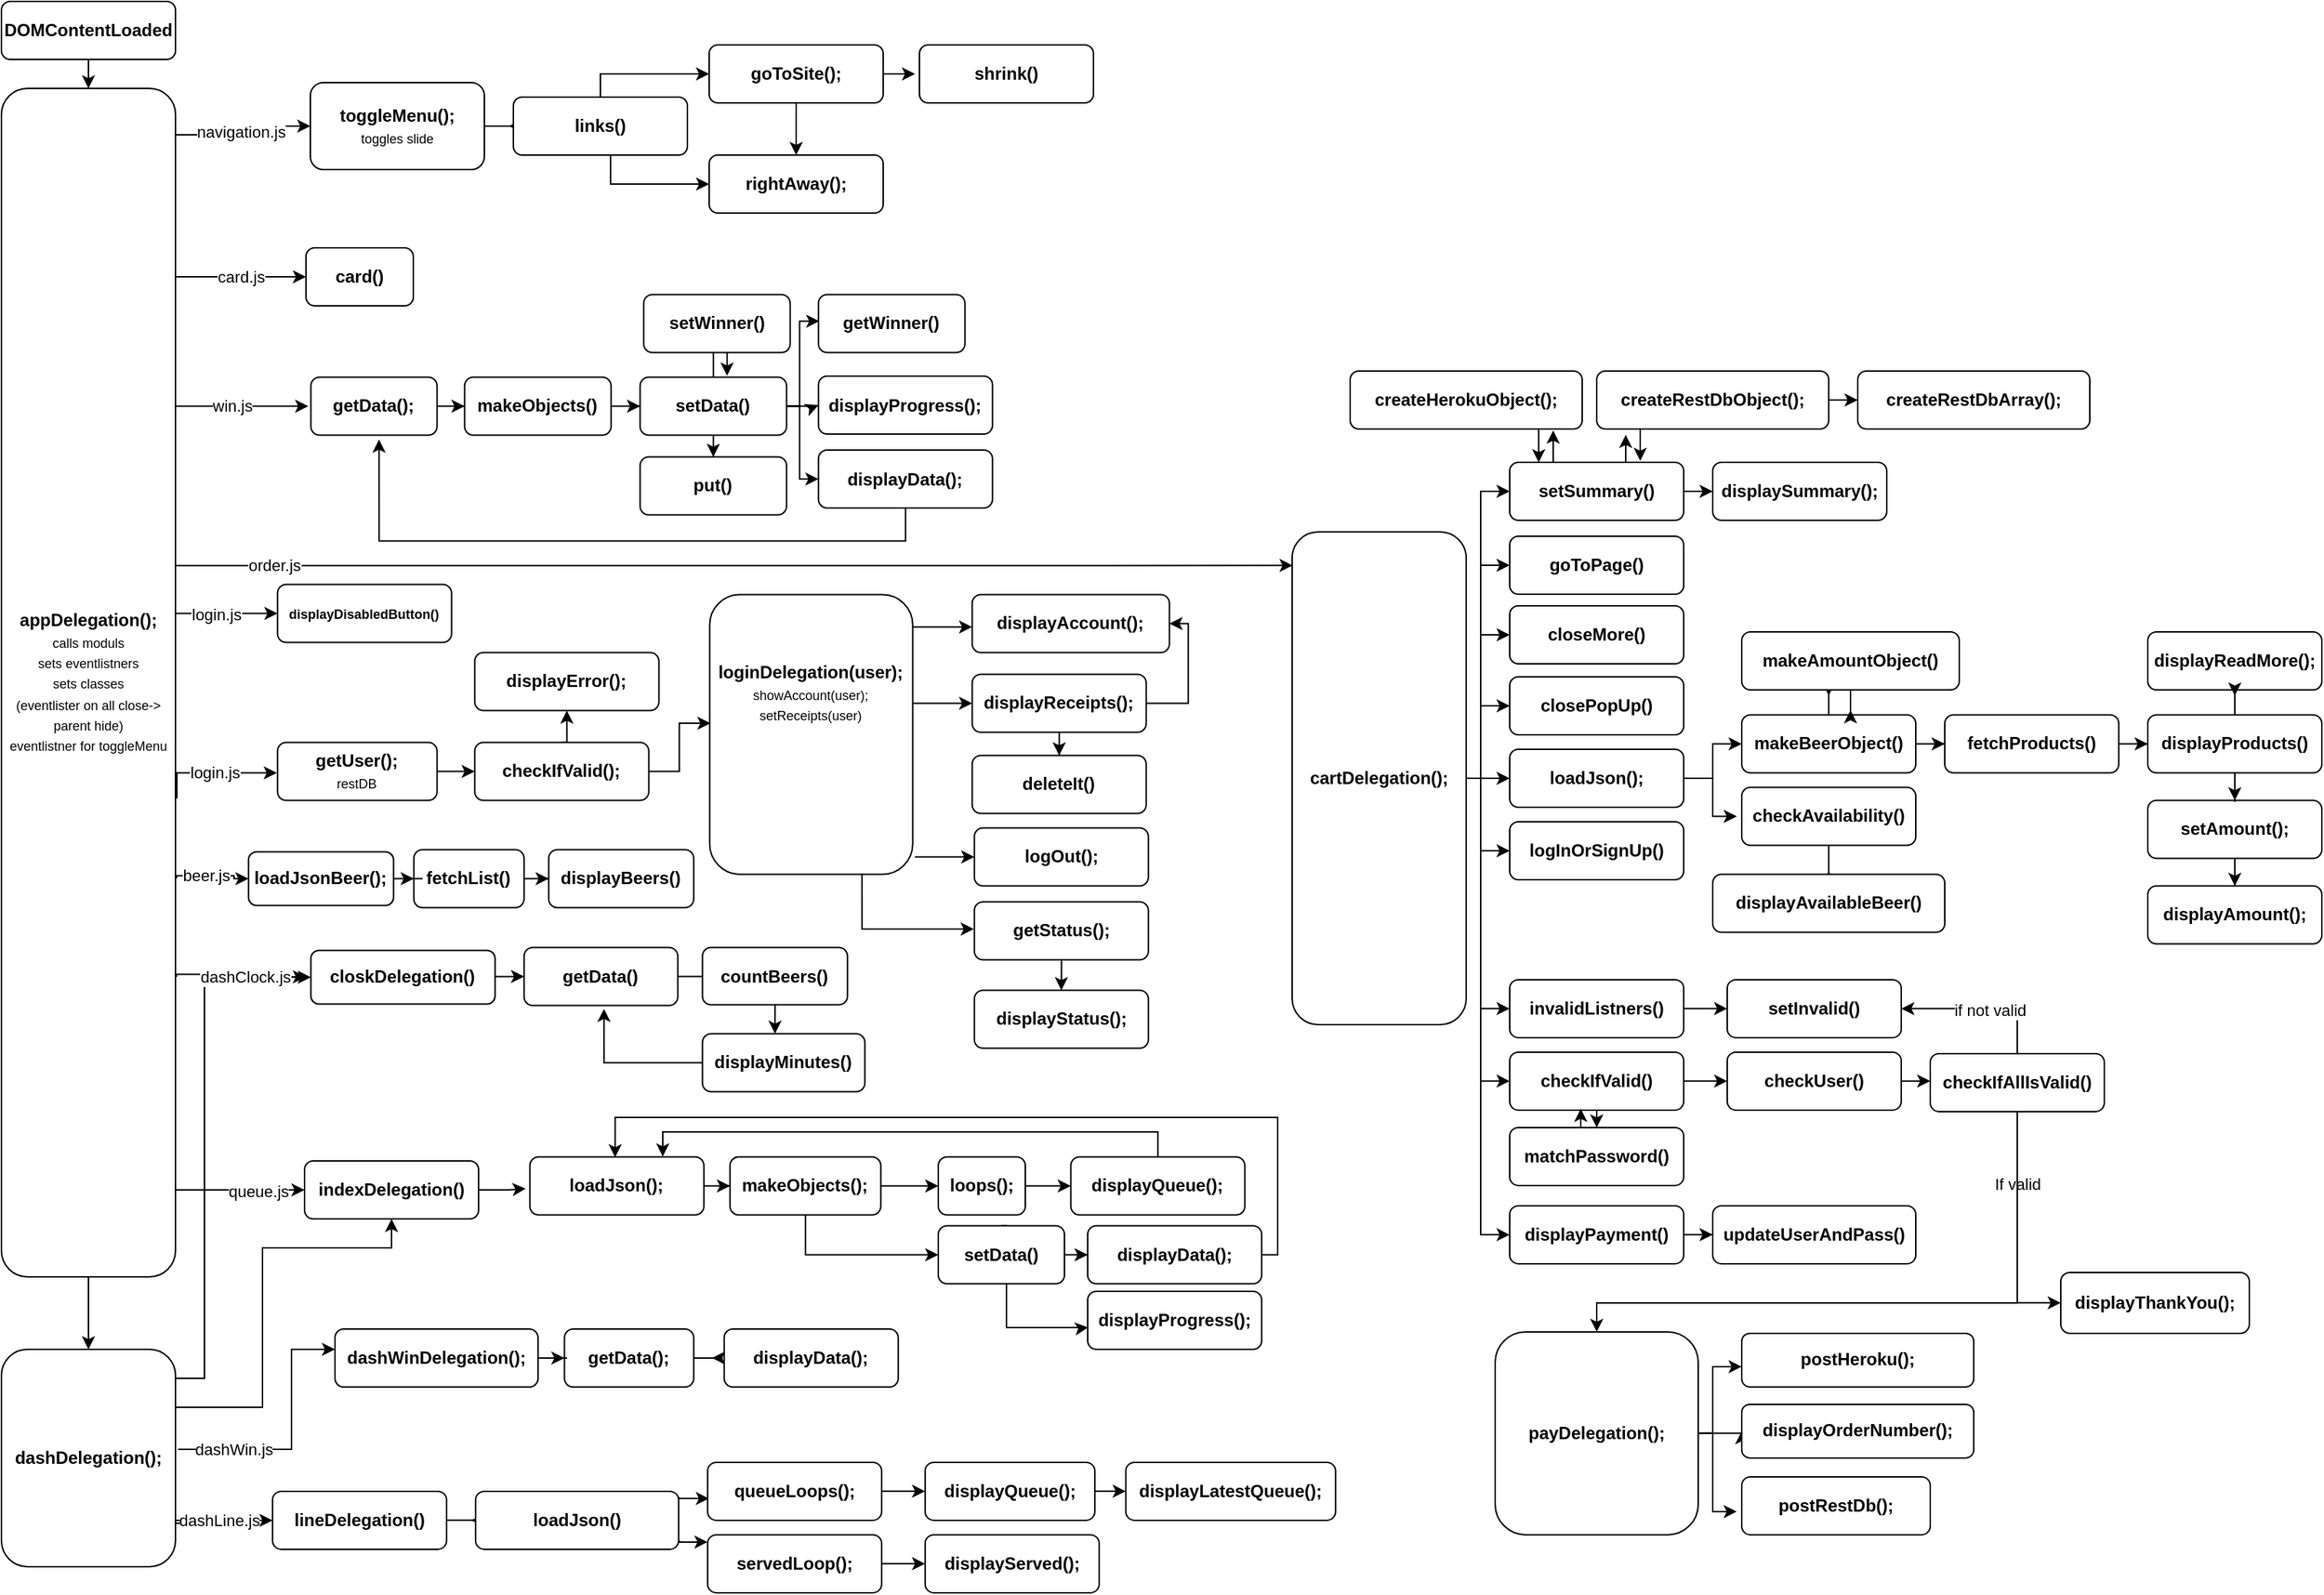 <mxfile version="13.1.3">
    <diagram id="VoRkvZ0OsH4jN3PAigYA" name="Page-1">
        <mxGraphModel dx="2306" dy="1131" grid="1" gridSize="10" guides="1" tooltips="1" connect="1" arrows="1" fold="1" page="1" pageScale="1" pageWidth="1654" pageHeight="1169" math="0" shadow="0">
            <root>
                <mxCell id="0"/>
                <mxCell id="1" parent="0"/>
                <mxCell id="20" style="edgeStyle=orthogonalEdgeStyle;rounded=0;orthogonalLoop=1;jettySize=auto;html=1;entryX=0.5;entryY=0;entryDx=0;entryDy=0;" parent="1" source="3" target="5" edge="1">
                    <mxGeometry relative="1" as="geometry"/>
                </mxCell>
                <mxCell id="212" style="edgeStyle=orthogonalEdgeStyle;rounded=0;orthogonalLoop=1;jettySize=auto;html=1;entryX=0.5;entryY=0;entryDx=0;entryDy=0;" parent="1" source="3" target="157" edge="1">
                    <mxGeometry relative="1" as="geometry"/>
                </mxCell>
                <mxCell id="3" value="&lt;b&gt;DOMContentLoaded&lt;/b&gt;" style="rounded=1;whiteSpace=wrap;html=1;" parent="1" vertex="1">
                    <mxGeometry x="10" y="60" width="120" height="40" as="geometry"/>
                </mxCell>
                <mxCell id="16" style="edgeStyle=orthogonalEdgeStyle;rounded=0;orthogonalLoop=1;jettySize=auto;html=1;entryX=0;entryY=0.5;entryDx=0;entryDy=0;exitX=0.996;exitY=0.039;exitDx=0;exitDy=0;exitPerimeter=0;" parent="1" target="18" edge="1" source="5">
                    <mxGeometry relative="1" as="geometry">
                        <mxPoint x="131.92" y="385.72" as="sourcePoint"/>
                        <mxPoint x="223" y="386.0" as="targetPoint"/>
                    </mxGeometry>
                </mxCell>
                <mxCell id="17" value="navigation.js" style="edgeLabel;html=1;align=center;verticalAlign=middle;resizable=0;points=[];" parent="16" vertex="1" connectable="0">
                    <mxGeometry x="-0.099" y="2" relative="1" as="geometry">
                        <mxPoint as="offset"/>
                    </mxGeometry>
                </mxCell>
                <mxCell id="22" style="edgeStyle=orthogonalEdgeStyle;rounded=0;orthogonalLoop=1;jettySize=auto;html=1;entryX=-0.024;entryY=0.548;entryDx=0;entryDy=0;entryPerimeter=0;" parent="1" target="21" edge="1" source="217">
                    <mxGeometry relative="1" as="geometry">
                        <mxPoint x="136.36" y="900.25" as="sourcePoint"/>
                    </mxGeometry>
                </mxCell>
                <mxCell id="36" style="edgeStyle=orthogonalEdgeStyle;rounded=0;orthogonalLoop=1;jettySize=auto;html=1;entryX=0;entryY=0.5;entryDx=0;entryDy=0;exitX=1.015;exitY=0.475;exitDx=0;exitDy=0;exitPerimeter=0;" parent="1" edge="1">
                    <mxGeometry relative="1" as="geometry">
                        <mxPoint x="130.36" y="339.25" as="sourcePoint"/>
                        <mxPoint x="221.56" y="339.25" as="targetPoint"/>
                    </mxGeometry>
                </mxCell>
                <mxCell id="44" value="win.js" style="edgeLabel;html=1;align=center;verticalAlign=middle;resizable=0;points=[];" parent="36" vertex="1" connectable="0">
                    <mxGeometry x="-0.166" relative="1" as="geometry">
                        <mxPoint y="-0.5" as="offset"/>
                    </mxGeometry>
                </mxCell>
                <mxCell id="109" style="edgeStyle=orthogonalEdgeStyle;rounded=0;orthogonalLoop=1;jettySize=auto;html=1;entryX=0;entryY=0.532;entryDx=0;entryDy=0;entryPerimeter=0;" parent="1" edge="1">
                    <mxGeometry relative="1" as="geometry">
                        <mxPoint x="130.36" y="449.25" as="sourcePoint"/>
                        <mxPoint x="900.36" y="449.13" as="targetPoint"/>
                        <Array as="points">
                            <mxPoint x="710" y="449"/>
                            <mxPoint x="710" y="449"/>
                        </Array>
                    </mxGeometry>
                </mxCell>
                <mxCell id="213" value="order.js" style="edgeLabel;html=1;align=center;verticalAlign=middle;resizable=0;points=[];" parent="109" vertex="1" connectable="0">
                    <mxGeometry x="-0.134" y="-3" relative="1" as="geometry">
                        <mxPoint x="-265.86" y="-4" as="offset"/>
                    </mxGeometry>
                </mxCell>
                <mxCell id="112" value="login.js" style="edgeStyle=orthogonalEdgeStyle;rounded=0;orthogonalLoop=1;jettySize=auto;html=1;exitX=1.005;exitY=0.972;exitDx=0;exitDy=0;exitPerimeter=0;entryX=-0.004;entryY=0.535;entryDx=0;entryDy=0;entryPerimeter=0;" parent="1" target="113" edge="1">
                    <mxGeometry relative="1" as="geometry">
                        <mxPoint x="200.36" y="608.25" as="targetPoint"/>
                        <mxPoint x="130.96" y="609.93" as="sourcePoint"/>
                        <Array as="points">
                            <mxPoint x="131.36" y="592.25"/>
                            <mxPoint x="200.36" y="592.25"/>
                        </Array>
                    </mxGeometry>
                </mxCell>
                <mxCell id="254" style="edgeStyle=orthogonalEdgeStyle;rounded=0;orthogonalLoop=1;jettySize=auto;html=1;entryX=0;entryY=0.5;entryDx=0;entryDy=0;" edge="1" parent="1" target="253">
                    <mxGeometry relative="1" as="geometry">
                        <mxPoint x="130.36" y="482.25" as="sourcePoint"/>
                        <Array as="points">
                            <mxPoint x="170.36" y="482.25"/>
                            <mxPoint x="170.36" y="482.25"/>
                        </Array>
                    </mxGeometry>
                </mxCell>
                <mxCell id="255" value="login.js" style="edgeLabel;html=1;align=center;verticalAlign=middle;resizable=0;points=[];" connectable="0" vertex="1" parent="254">
                    <mxGeometry x="-0.142" y="3" relative="1" as="geometry">
                        <mxPoint x="-3" y="3" as="offset"/>
                    </mxGeometry>
                </mxCell>
                <mxCell id="262" value="card.js" style="edgeStyle=orthogonalEdgeStyle;rounded=0;orthogonalLoop=1;jettySize=auto;html=1;" edge="1" parent="1" source="5">
                    <mxGeometry relative="1" as="geometry">
                        <mxPoint x="220" y="250" as="targetPoint"/>
                        <Array as="points">
                            <mxPoint x="175" y="250"/>
                            <mxPoint x="175" y="250"/>
                        </Array>
                    </mxGeometry>
                </mxCell>
                <mxCell id="266" style="edgeStyle=orthogonalEdgeStyle;rounded=0;orthogonalLoop=1;jettySize=auto;html=1;entryX=0;entryY=0.5;entryDx=0;entryDy=0;exitX=1.003;exitY=0.857;exitDx=0;exitDy=0;exitPerimeter=0;" edge="1" parent="1">
                    <mxGeometry relative="1" as="geometry">
                        <mxPoint x="130.72" y="664.99" as="sourcePoint"/>
                        <mxPoint x="180.36" y="665.25" as="targetPoint"/>
                        <Array as="points">
                            <mxPoint x="130.36" y="663.25"/>
                            <mxPoint x="170.36" y="663.25"/>
                            <mxPoint x="170.36" y="665.25"/>
                        </Array>
                    </mxGeometry>
                </mxCell>
                <mxCell id="269" value="beer.js" style="edgeLabel;html=1;align=center;verticalAlign=middle;resizable=0;points=[];" connectable="0" vertex="1" parent="266">
                    <mxGeometry x="0.365" y="2" relative="1" as="geometry">
                        <mxPoint x="-15.19" y="1" as="offset"/>
                    </mxGeometry>
                </mxCell>
                <mxCell id="362" style="edgeStyle=orthogonalEdgeStyle;rounded=0;orthogonalLoop=1;jettySize=auto;html=1;entryX=0;entryY=0.5;entryDx=0;entryDy=0;" edge="1" parent="1" source="5" target="217">
                    <mxGeometry relative="1" as="geometry">
                        <mxPoint x="220" y="940" as="targetPoint"/>
                        <Array as="points">
                            <mxPoint x="190" y="880"/>
                            <mxPoint x="190" y="880"/>
                        </Array>
                    </mxGeometry>
                </mxCell>
                <mxCell id="363" value="queue.js" style="edgeLabel;html=1;align=center;verticalAlign=middle;resizable=0;points=[];" connectable="0" vertex="1" parent="362">
                    <mxGeometry x="0.265" y="-1" relative="1" as="geometry">
                        <mxPoint as="offset"/>
                    </mxGeometry>
                </mxCell>
                <mxCell id="5" value="&lt;b&gt;appDelegation();&lt;/b&gt;&lt;font style=&quot;font-size: 9px&quot;&gt;&lt;br&gt;calls moduls&lt;br&gt;sets eventlistners&lt;br&gt;sets classes&lt;br&gt;(eventlister on all close-&amp;gt; parent hide)&lt;br&gt;eventlistner for toggleMenu&lt;br&gt;&lt;/font&gt;" style="rounded=1;whiteSpace=wrap;html=1;" parent="1" vertex="1">
                    <mxGeometry x="10" y="120" width="120" height="820" as="geometry"/>
                </mxCell>
                <mxCell id="233" style="edgeStyle=orthogonalEdgeStyle;rounded=0;orthogonalLoop=1;jettySize=auto;html=1;" edge="1" parent="1" source="18">
                    <mxGeometry relative="1" as="geometry">
                        <mxPoint x="360" y="146" as="targetPoint"/>
                    </mxGeometry>
                </mxCell>
                <mxCell id="18" value="&lt;b&gt;toggleMenu();&lt;/b&gt;&lt;font style=&quot;font-size: 9px&quot;&gt;&lt;br&gt;toggles slide&lt;br&gt;&lt;/font&gt;" style="rounded=1;whiteSpace=wrap;html=1;" parent="1" vertex="1">
                    <mxGeometry x="223" y="116" width="120" height="60" as="geometry"/>
                </mxCell>
                <mxCell id="27" style="edgeStyle=orthogonalEdgeStyle;rounded=0;orthogonalLoop=1;jettySize=auto;html=1;entryX=0;entryY=0.5;entryDx=0;entryDy=0;" parent="1" source="21" target="24" edge="1">
                    <mxGeometry relative="1" as="geometry"/>
                </mxCell>
                <mxCell id="21" value="&lt;b&gt;loadJson();&lt;/b&gt;&lt;font style=&quot;font-size: 9px&quot;&gt;&lt;br&gt;&lt;/font&gt;" style="rounded=1;whiteSpace=wrap;html=1;" parent="1" vertex="1">
                    <mxGeometry x="374.36" y="857.25" width="120" height="40" as="geometry"/>
                </mxCell>
                <mxCell id="222" style="edgeStyle=orthogonalEdgeStyle;rounded=0;orthogonalLoop=1;jettySize=auto;html=1;entryX=0;entryY=0.5;entryDx=0;entryDy=0;" edge="1" parent="1" source="24" target="25">
                    <mxGeometry relative="1" as="geometry"/>
                </mxCell>
                <mxCell id="223" style="edgeStyle=orthogonalEdgeStyle;rounded=0;orthogonalLoop=1;jettySize=auto;html=1;entryX=0;entryY=0.5;entryDx=0;entryDy=0;" edge="1" parent="1" source="24" target="221">
                    <mxGeometry relative="1" as="geometry">
                        <Array as="points">
                            <mxPoint x="564" y="925"/>
                        </Array>
                    </mxGeometry>
                </mxCell>
                <mxCell id="24" value="&lt;b&gt;makeObjects();&lt;/b&gt;&lt;font style=&quot;font-size: 9px&quot;&gt;&lt;br&gt;&lt;/font&gt;" style="rounded=1;whiteSpace=wrap;html=1;" parent="1" vertex="1">
                    <mxGeometry x="512.36" y="857.25" width="104" height="40" as="geometry"/>
                </mxCell>
                <mxCell id="30" style="edgeStyle=orthogonalEdgeStyle;rounded=0;orthogonalLoop=1;jettySize=auto;html=1;" parent="1" source="25" target="26" edge="1">
                    <mxGeometry relative="1" as="geometry"/>
                </mxCell>
                <mxCell id="25" value="&lt;b&gt;loops();&lt;/b&gt;&lt;font style=&quot;font-size: 9px&quot;&gt;&lt;br&gt;&lt;/font&gt;" style="rounded=1;whiteSpace=wrap;html=1;" parent="1" vertex="1">
                    <mxGeometry x="656" y="857.25" width="60" height="40" as="geometry"/>
                </mxCell>
                <mxCell id="34" style="edgeStyle=orthogonalEdgeStyle;rounded=0;orthogonalLoop=1;jettySize=auto;html=1;" parent="1" source="26" edge="1">
                    <mxGeometry relative="1" as="geometry">
                        <Array as="points">
                            <mxPoint x="807" y="840"/>
                            <mxPoint x="466" y="840"/>
                        </Array>
                        <mxPoint x="466" y="857" as="targetPoint"/>
                    </mxGeometry>
                </mxCell>
                <mxCell id="26" value="&lt;b&gt;displayQueue();&lt;/b&gt;&lt;font style=&quot;font-size: 9px&quot;&gt;&lt;br&gt;&lt;/font&gt;" style="rounded=1;whiteSpace=wrap;html=1;" parent="1" vertex="1">
                    <mxGeometry x="747.36" y="857.25" width="120" height="40" as="geometry"/>
                </mxCell>
                <mxCell id="245" style="edgeStyle=orthogonalEdgeStyle;rounded=0;orthogonalLoop=1;jettySize=auto;html=1;entryX=0;entryY=0.5;entryDx=0;entryDy=0;" edge="1" parent="1" source="37" target="239">
                    <mxGeometry relative="1" as="geometry"/>
                </mxCell>
                <mxCell id="37" value="&lt;b&gt;getData();&lt;/b&gt;&lt;font style=&quot;font-size: 9px&quot;&gt;&lt;br&gt;&lt;/font&gt;" style="rounded=1;whiteSpace=wrap;html=1;" parent="1" vertex="1">
                    <mxGeometry x="223.36" y="319.25" width="87" height="40" as="geometry"/>
                </mxCell>
                <mxCell id="40" value="&lt;b&gt;displayProgress();&lt;/b&gt;&lt;font style=&quot;font-size: 9px&quot;&gt;&lt;br&gt;&lt;/font&gt;" style="rounded=1;whiteSpace=wrap;html=1;" parent="1" vertex="1">
                    <mxGeometry x="573.36" y="318.5" width="120" height="40" as="geometry"/>
                </mxCell>
                <mxCell id="244" style="edgeStyle=orthogonalEdgeStyle;rounded=0;orthogonalLoop=1;jettySize=auto;html=1;" edge="1" parent="1" source="41">
                    <mxGeometry relative="1" as="geometry">
                        <mxPoint x="270.36" y="362.25" as="targetPoint"/>
                        <Array as="points">
                            <mxPoint x="633.36" y="432.25"/>
                            <mxPoint x="270.36" y="432.25"/>
                        </Array>
                    </mxGeometry>
                </mxCell>
                <mxCell id="41" value="&lt;b&gt;displayData();&lt;/b&gt;&lt;font style=&quot;font-size: 9px&quot;&gt;&lt;br&gt;&lt;/font&gt;" style="rounded=1;whiteSpace=wrap;html=1;" parent="1" vertex="1">
                    <mxGeometry x="573.36" y="369.5" width="120" height="40" as="geometry"/>
                </mxCell>
                <mxCell id="288" style="edgeStyle=orthogonalEdgeStyle;rounded=0;orthogonalLoop=1;jettySize=auto;html=1;entryX=0;entryY=0.5;entryDx=0;entryDy=0;" edge="1" parent="1" source="45" target="58">
                    <mxGeometry relative="1" as="geometry">
                        <mxPoint x="1040" y="596" as="targetPoint"/>
                    </mxGeometry>
                </mxCell>
                <mxCell id="289" style="edgeStyle=orthogonalEdgeStyle;rounded=0;orthogonalLoop=1;jettySize=auto;html=1;entryX=0;entryY=0.5;entryDx=0;entryDy=0;" edge="1" parent="1" source="45" target="280">
                    <mxGeometry relative="1" as="geometry">
                        <Array as="points">
                            <mxPoint x="1030" y="596"/>
                            <mxPoint x="1030" y="546"/>
                        </Array>
                    </mxGeometry>
                </mxCell>
                <mxCell id="290" style="edgeStyle=orthogonalEdgeStyle;rounded=0;orthogonalLoop=1;jettySize=auto;html=1;entryX=0;entryY=0.5;entryDx=0;entryDy=0;" edge="1" parent="1" source="45" target="281">
                    <mxGeometry relative="1" as="geometry">
                        <Array as="points">
                            <mxPoint x="1030" y="596"/>
                            <mxPoint x="1030" y="497"/>
                        </Array>
                    </mxGeometry>
                </mxCell>
                <mxCell id="291" style="edgeStyle=orthogonalEdgeStyle;rounded=0;orthogonalLoop=1;jettySize=auto;html=1;entryX=0;entryY=0.5;entryDx=0;entryDy=0;" edge="1" parent="1" source="45" target="287">
                    <mxGeometry relative="1" as="geometry">
                        <Array as="points">
                            <mxPoint x="1030" y="596"/>
                            <mxPoint x="1030" y="449"/>
                        </Array>
                    </mxGeometry>
                </mxCell>
                <mxCell id="292" style="edgeStyle=orthogonalEdgeStyle;rounded=0;orthogonalLoop=1;jettySize=auto;html=1;entryX=0;entryY=0.5;entryDx=0;entryDy=0;" edge="1" parent="1" source="45" target="282">
                    <mxGeometry relative="1" as="geometry">
                        <Array as="points">
                            <mxPoint x="1030" y="596"/>
                            <mxPoint x="1030" y="646"/>
                        </Array>
                    </mxGeometry>
                </mxCell>
                <mxCell id="293" style="edgeStyle=orthogonalEdgeStyle;rounded=0;orthogonalLoop=1;jettySize=auto;html=1;entryX=0;entryY=0.5;entryDx=0;entryDy=0;" edge="1" parent="1" source="45" target="285">
                    <mxGeometry relative="1" as="geometry">
                        <Array as="points">
                            <mxPoint x="1030" y="596"/>
                            <mxPoint x="1030" y="755"/>
                        </Array>
                    </mxGeometry>
                </mxCell>
                <mxCell id="294" style="edgeStyle=orthogonalEdgeStyle;rounded=0;orthogonalLoop=1;jettySize=auto;html=1;entryX=0;entryY=0.5;entryDx=0;entryDy=0;" edge="1" parent="1" source="45" target="286">
                    <mxGeometry relative="1" as="geometry">
                        <Array as="points">
                            <mxPoint x="1030" y="596"/>
                            <mxPoint x="1030" y="805"/>
                        </Array>
                    </mxGeometry>
                </mxCell>
                <mxCell id="325" style="edgeStyle=orthogonalEdgeStyle;rounded=0;orthogonalLoop=1;jettySize=auto;html=1;entryX=0;entryY=0.5;entryDx=0;entryDy=0;" edge="1" parent="1" source="45" target="323">
                    <mxGeometry relative="1" as="geometry">
                        <Array as="points">
                            <mxPoint x="1030" y="596"/>
                            <mxPoint x="1030" y="398"/>
                        </Array>
                    </mxGeometry>
                </mxCell>
                <mxCell id="334" style="edgeStyle=orthogonalEdgeStyle;rounded=0;orthogonalLoop=1;jettySize=auto;html=1;entryX=0;entryY=0.5;entryDx=0;entryDy=0;" edge="1" parent="1" source="45" target="324">
                    <mxGeometry relative="1" as="geometry">
                        <Array as="points">
                            <mxPoint x="1030" y="596"/>
                            <mxPoint x="1030" y="911"/>
                        </Array>
                    </mxGeometry>
                </mxCell>
                <mxCell id="45" value="&lt;b&gt;cartDelegation();&lt;/b&gt;&lt;font style=&quot;font-size: 9px&quot;&gt;&lt;br&gt;&lt;/font&gt;" style="rounded=1;whiteSpace=wrap;html=1;" parent="1" vertex="1">
                    <mxGeometry x="900" y="426" width="120" height="340" as="geometry"/>
                </mxCell>
                <mxCell id="373" style="edgeStyle=orthogonalEdgeStyle;rounded=0;orthogonalLoop=1;jettySize=auto;html=1;entryX=0.5;entryY=0;entryDx=0;entryDy=0;" edge="1" parent="1" source="53" target="54">
                    <mxGeometry relative="1" as="geometry"/>
                </mxCell>
                <mxCell id="53" value="&lt;b&gt;setAmount();&lt;/b&gt;&lt;font style=&quot;font-size: 9px&quot;&gt;&lt;br&gt;&lt;/font&gt;" style="rounded=1;whiteSpace=wrap;html=1;" parent="1" vertex="1">
                    <mxGeometry x="1490" y="611.25" width="120" height="40" as="geometry"/>
                </mxCell>
                <mxCell id="54" value="&lt;b&gt;displayAmount();&lt;/b&gt;&lt;font style=&quot;font-size: 9px&quot;&gt;&lt;br&gt;&lt;/font&gt;" style="rounded=1;whiteSpace=wrap;html=1;" parent="1" vertex="1">
                    <mxGeometry x="1490" y="670.25" width="120" height="40" as="geometry"/>
                </mxCell>
                <mxCell id="63" style="edgeStyle=orthogonalEdgeStyle;rounded=0;orthogonalLoop=1;jettySize=auto;html=1;entryX=-0.028;entryY=0.5;entryDx=0;entryDy=0;entryPerimeter=0;" parent="1" source="58" target="59" edge="1">
                    <mxGeometry relative="1" as="geometry"/>
                </mxCell>
                <mxCell id="298" style="edgeStyle=orthogonalEdgeStyle;rounded=0;orthogonalLoop=1;jettySize=auto;html=1;entryX=0;entryY=0.5;entryDx=0;entryDy=0;" edge="1" parent="1" source="58" target="297">
                    <mxGeometry relative="1" as="geometry"/>
                </mxCell>
                <mxCell id="58" value="&lt;b&gt;loadJson();&lt;/b&gt;&lt;font style=&quot;font-size: 9px&quot;&gt;&lt;br&gt;&lt;/font&gt;" style="rounded=1;whiteSpace=wrap;html=1;" parent="1" vertex="1">
                    <mxGeometry x="1050" y="576" width="120" height="40" as="geometry"/>
                </mxCell>
                <mxCell id="372" style="edgeStyle=orthogonalEdgeStyle;rounded=0;orthogonalLoop=1;jettySize=auto;html=1;" edge="1" parent="1" source="59">
                    <mxGeometry relative="1" as="geometry">
                        <mxPoint x="1270" y="660" as="targetPoint"/>
                    </mxGeometry>
                </mxCell>
                <mxCell id="59" value="&lt;b&gt;checkAvailability()&lt;/b&gt;&lt;font style=&quot;font-size: 9px&quot;&gt;&lt;br&gt;&lt;/font&gt;" style="rounded=1;whiteSpace=wrap;html=1;" parent="1" vertex="1">
                    <mxGeometry x="1210" y="602.25" width="120" height="40" as="geometry"/>
                </mxCell>
                <mxCell id="60" value="&lt;b&gt;displayReadMore();&lt;/b&gt;&lt;font style=&quot;font-size: 9px&quot;&gt;&lt;br&gt;&lt;/font&gt;" style="rounded=1;whiteSpace=wrap;html=1;" parent="1" vertex="1">
                    <mxGeometry x="1490" y="495" width="120" height="40" as="geometry"/>
                </mxCell>
                <mxCell id="349" style="edgeStyle=orthogonalEdgeStyle;rounded=0;orthogonalLoop=1;jettySize=auto;html=1;entryX=0;entryY=0.635;entryDx=0;entryDy=0;entryPerimeter=0;" edge="1" parent="1" source="76" target="88">
                    <mxGeometry relative="1" as="geometry">
                        <Array as="points">
                            <mxPoint x="1190" y="1047.94"/>
                            <mxPoint x="1190" y="1001.94"/>
                            <mxPoint x="1210" y="1001.94"/>
                        </Array>
                    </mxGeometry>
                </mxCell>
                <mxCell id="350" style="edgeStyle=orthogonalEdgeStyle;rounded=0;orthogonalLoop=1;jettySize=auto;html=1;entryX=0;entryY=0.5;entryDx=0;entryDy=0;" edge="1" parent="1" source="76" target="347">
                    <mxGeometry relative="1" as="geometry">
                        <Array as="points">
                            <mxPoint x="1210" y="1046.94"/>
                        </Array>
                    </mxGeometry>
                </mxCell>
                <mxCell id="351" style="edgeStyle=orthogonalEdgeStyle;rounded=0;orthogonalLoop=1;jettySize=auto;html=1;entryX=-0.026;entryY=0.612;entryDx=0;entryDy=0;entryPerimeter=0;exitX=1;exitY=0.5;exitDx=0;exitDy=0;" edge="1" parent="1" source="76" target="98">
                    <mxGeometry relative="1" as="geometry">
                        <Array as="points">
                            <mxPoint x="1190" y="1047.94"/>
                            <mxPoint x="1190" y="1101.94"/>
                            <mxPoint x="1207" y="1101.94"/>
                        </Array>
                    </mxGeometry>
                </mxCell>
                <mxCell id="76" value="&lt;b&gt;payDelegation();&lt;/b&gt;&lt;font style=&quot;font-size: 9px&quot;&gt;&lt;br&gt;&lt;/font&gt;" style="rounded=1;whiteSpace=wrap;html=1;" parent="1" vertex="1">
                    <mxGeometry x="1040" y="977.94" width="140" height="140" as="geometry"/>
                </mxCell>
                <mxCell id="88" value="&lt;b&gt;postHeroku();&lt;/b&gt;&lt;font style=&quot;font-size: 9px&quot;&gt;&lt;br&gt;&lt;/font&gt;" style="rounded=1;whiteSpace=wrap;html=1;" parent="1" vertex="1">
                    <mxGeometry x="1210" y="978.94" width="160" height="37" as="geometry"/>
                </mxCell>
                <mxCell id="98" value="&lt;b&gt;postRestDb();&lt;/b&gt;&lt;font style=&quot;font-size: 9px&quot;&gt;&lt;br&gt;&lt;/font&gt;" style="rounded=1;whiteSpace=wrap;html=1;" parent="1" vertex="1">
                    <mxGeometry x="1210" y="1077.94" width="130" height="40" as="geometry"/>
                </mxCell>
                <mxCell id="107" value="&lt;b&gt;displayThankYou();&lt;/b&gt;&lt;font style=&quot;font-size: 9px&quot;&gt;&lt;br&gt;&lt;/font&gt;" style="rounded=1;whiteSpace=wrap;html=1;" parent="1" vertex="1">
                    <mxGeometry x="1430" y="936.94" width="130" height="42" as="geometry"/>
                </mxCell>
                <mxCell id="118" style="edgeStyle=orthogonalEdgeStyle;rounded=0;orthogonalLoop=1;jettySize=auto;html=1;exitX=0.5;exitY=0;exitDx=0;exitDy=0;entryX=0.5;entryY=1;entryDx=0;entryDy=0;" parent="1" source="111" target="116" edge="1">
                    <mxGeometry relative="1" as="geometry">
                        <mxPoint x="503.36" y="523.25" as="targetPoint"/>
                    </mxGeometry>
                </mxCell>
                <mxCell id="132" style="edgeStyle=orthogonalEdgeStyle;rounded=0;orthogonalLoop=1;jettySize=auto;html=1;entryX=0.004;entryY=0.46;entryDx=0;entryDy=0;entryPerimeter=0;" parent="1" source="111" edge="1" target="136">
                    <mxGeometry relative="1" as="geometry">
                        <mxPoint x="498.36" y="592.25" as="targetPoint"/>
                    </mxGeometry>
                </mxCell>
                <mxCell id="111" value="&lt;b&gt;checkIfValid();&lt;/b&gt;&lt;font style=&quot;font-size: 9px&quot;&gt;&lt;br&gt;&lt;/font&gt;" style="rounded=1;whiteSpace=wrap;html=1;" parent="1" vertex="1">
                    <mxGeometry x="336.36" y="571.25" width="120" height="40" as="geometry"/>
                </mxCell>
                <mxCell id="256" style="edgeStyle=orthogonalEdgeStyle;rounded=0;orthogonalLoop=1;jettySize=auto;html=1;entryX=0;entryY=0.5;entryDx=0;entryDy=0;" edge="1" parent="1" source="113" target="111">
                    <mxGeometry relative="1" as="geometry"/>
                </mxCell>
                <mxCell id="113" value="&lt;b&gt;getUser();&lt;br&gt;&lt;/b&gt;&lt;font style=&quot;font-size: 9px&quot;&gt;restDB&lt;br&gt;&lt;/font&gt;" style="rounded=1;whiteSpace=wrap;html=1;" parent="1" vertex="1">
                    <mxGeometry x="200.36" y="571.25" width="110" height="40" as="geometry"/>
                </mxCell>
                <mxCell id="116" value="&lt;b&gt;displayError();&lt;/b&gt;&lt;font style=&quot;font-size: 9px&quot;&gt;&lt;br&gt;&lt;/font&gt;" style="rounded=1;whiteSpace=wrap;html=1;" parent="1" vertex="1">
                    <mxGeometry x="336.36" y="509.25" width="127" height="40" as="geometry"/>
                </mxCell>
                <mxCell id="117" value="&lt;b&gt;displayAccount();&lt;/b&gt;&lt;font style=&quot;font-size: 9px&quot;&gt;&lt;br&gt;&lt;/font&gt;" style="rounded=1;whiteSpace=wrap;html=1;" parent="1" vertex="1">
                    <mxGeometry x="679.36" y="469.25" width="136" height="40" as="geometry"/>
                </mxCell>
                <mxCell id="120" value="&lt;b&gt;logOut();&lt;/b&gt;&lt;font style=&quot;font-size: 9px&quot;&gt;&lt;br&gt;&lt;/font&gt;" style="rounded=1;whiteSpace=wrap;html=1;" parent="1" vertex="1">
                    <mxGeometry x="680.86" y="630.25" width="120" height="40" as="geometry"/>
                </mxCell>
                <mxCell id="141" style="edgeStyle=orthogonalEdgeStyle;rounded=0;orthogonalLoop=1;jettySize=auto;html=1;entryX=0;entryY=0.558;entryDx=0;entryDy=0;entryPerimeter=0;" parent="1" source="136" target="117" edge="1">
                    <mxGeometry relative="1" as="geometry">
                        <Array as="points">
                            <mxPoint x="659.36" y="491.25"/>
                        </Array>
                    </mxGeometry>
                </mxCell>
                <mxCell id="143" style="edgeStyle=orthogonalEdgeStyle;rounded=0;orthogonalLoop=1;jettySize=auto;html=1;entryX=0;entryY=0.5;entryDx=0;entryDy=0;" parent="1" target="120" edge="1">
                    <mxGeometry relative="1" as="geometry">
                        <Array as="points">
                            <mxPoint x="659.86" y="650.25"/>
                            <mxPoint x="659.86" y="650.25"/>
                        </Array>
                        <mxPoint x="639.86" y="650.25" as="sourcePoint"/>
                    </mxGeometry>
                </mxCell>
                <mxCell id="144" style="edgeStyle=orthogonalEdgeStyle;rounded=0;orthogonalLoop=1;jettySize=auto;html=1;entryX=0;entryY=0.5;entryDx=0;entryDy=0;" parent="1" source="136" target="137" edge="1">
                    <mxGeometry relative="1" as="geometry">
                        <Array as="points">
                            <mxPoint x="658.36" y="544.25"/>
                            <mxPoint x="658.36" y="544.25"/>
                        </Array>
                    </mxGeometry>
                </mxCell>
                <mxCell id="145" style="edgeStyle=orthogonalEdgeStyle;rounded=0;orthogonalLoop=1;jettySize=auto;html=1;entryX=-0.003;entryY=0.469;entryDx=0;entryDy=0;entryPerimeter=0;exitX=0.75;exitY=1;exitDx=0;exitDy=0;" parent="1" source="136" target="138" edge="1">
                    <mxGeometry relative="1" as="geometry">
                        <mxPoint x="676.86" y="734.25" as="targetPoint"/>
                        <Array as="points">
                            <mxPoint x="603.36" y="700.25"/>
                        </Array>
                        <mxPoint x="639.86" y="700.25" as="sourcePoint"/>
                    </mxGeometry>
                </mxCell>
                <mxCell id="136" value="&lt;b&gt;loginDelegation(user);&lt;br&gt;&lt;/b&gt;&lt;font style=&quot;font-size: 9px&quot;&gt;showAccount(user);&lt;br&gt;setReceipts(user)&lt;br&gt;&lt;br&gt;&lt;br&gt;&lt;br&gt;&lt;br&gt;&lt;/font&gt;" style="rounded=1;whiteSpace=wrap;html=1;" parent="1" vertex="1">
                    <mxGeometry x="498.36" y="469.25" width="140" height="193" as="geometry"/>
                </mxCell>
                <mxCell id="257" style="edgeStyle=orthogonalEdgeStyle;rounded=0;orthogonalLoop=1;jettySize=auto;html=1;entryX=1;entryY=0.5;entryDx=0;entryDy=0;" edge="1" parent="1" source="137" target="117">
                    <mxGeometry relative="1" as="geometry">
                        <Array as="points">
                            <mxPoint x="739.36" y="544.25"/>
                            <mxPoint x="828.36" y="544.25"/>
                            <mxPoint x="828.36" y="489.25"/>
                        </Array>
                    </mxGeometry>
                </mxCell>
                <mxCell id="259" style="edgeStyle=orthogonalEdgeStyle;rounded=0;orthogonalLoop=1;jettySize=auto;html=1;entryX=0.5;entryY=0;entryDx=0;entryDy=0;" edge="1" parent="1" source="137" target="258">
                    <mxGeometry relative="1" as="geometry">
                        <mxPoint x="739.36" y="572.25" as="targetPoint"/>
                    </mxGeometry>
                </mxCell>
                <mxCell id="137" value="&lt;b&gt;displayReceipts();&lt;/b&gt;&lt;font style=&quot;font-size: 9px&quot;&gt;&lt;br&gt;&lt;/font&gt;" style="rounded=1;whiteSpace=wrap;html=1;" parent="1" vertex="1">
                    <mxGeometry x="679.36" y="524.25" width="120" height="40" as="geometry"/>
                </mxCell>
                <mxCell id="215" style="edgeStyle=orthogonalEdgeStyle;rounded=0;orthogonalLoop=1;jettySize=auto;html=1;entryX=0.5;entryY=0;entryDx=0;entryDy=0;" parent="1" source="138" target="139" edge="1">
                    <mxGeometry relative="1" as="geometry"/>
                </mxCell>
                <mxCell id="138" value="&lt;b&gt;getStatus();&lt;/b&gt;&lt;font style=&quot;font-size: 9px&quot;&gt;&lt;br&gt;&lt;/font&gt;" style="rounded=1;whiteSpace=wrap;html=1;" parent="1" vertex="1">
                    <mxGeometry x="680.86" y="681.25" width="120" height="40" as="geometry"/>
                </mxCell>
                <mxCell id="139" value="&lt;b&gt;displayStatus();&lt;/b&gt;&lt;font style=&quot;font-size: 9px&quot;&gt;&lt;br&gt;&lt;/font&gt;" style="rounded=1;whiteSpace=wrap;html=1;" parent="1" vertex="1">
                    <mxGeometry x="680.86" y="742.25" width="120" height="40" as="geometry"/>
                </mxCell>
                <mxCell id="154" style="edgeStyle=orthogonalEdgeStyle;rounded=0;orthogonalLoop=1;jettySize=auto;html=1;exitX=1.015;exitY=0.475;exitDx=0;exitDy=0;exitPerimeter=0;" parent="1" edge="1">
                    <mxGeometry relative="1" as="geometry">
                        <mxPoint x="131.8" y="1059" as="sourcePoint"/>
                        <mxPoint x="240" y="990" as="targetPoint"/>
                        <Array as="points">
                            <mxPoint x="210" y="1059"/>
                            <mxPoint x="210" y="990"/>
                        </Array>
                    </mxGeometry>
                </mxCell>
                <mxCell id="155" value="dashWin.js" style="edgeLabel;html=1;align=center;verticalAlign=middle;resizable=0;points=[];" parent="154" vertex="1" connectable="0">
                    <mxGeometry x="-0.166" relative="1" as="geometry">
                        <mxPoint x="-35.59" as="offset"/>
                    </mxGeometry>
                </mxCell>
                <mxCell id="204" value="dashLine.js" style="edgeStyle=orthogonalEdgeStyle;rounded=0;orthogonalLoop=1;jettySize=auto;html=1;exitX=1.009;exitY=0.8;exitDx=0;exitDy=0;exitPerimeter=0;" parent="1" target="196" edge="1">
                    <mxGeometry x="0.064" relative="1" as="geometry">
                        <mxPoint x="140.01" y="1110" as="sourcePoint"/>
                        <Array as="points">
                            <mxPoint x="130" y="1110"/>
                            <mxPoint x="130" y="1108"/>
                        </Array>
                        <mxPoint as="offset"/>
                    </mxGeometry>
                </mxCell>
                <mxCell id="354" style="edgeStyle=orthogonalEdgeStyle;rounded=0;orthogonalLoop=1;jettySize=auto;html=1;" edge="1" parent="1" source="157">
                    <mxGeometry relative="1" as="geometry">
                        <mxPoint x="220" y="733" as="targetPoint"/>
                        <Array as="points">
                            <mxPoint x="150" y="1010"/>
                            <mxPoint x="150" y="733"/>
                        </Array>
                    </mxGeometry>
                </mxCell>
                <mxCell id="364" style="edgeStyle=orthogonalEdgeStyle;rounded=0;orthogonalLoop=1;jettySize=auto;html=1;entryX=0.5;entryY=1;entryDx=0;entryDy=0;" edge="1" parent="1" source="157" target="217">
                    <mxGeometry relative="1" as="geometry">
                        <Array as="points">
                            <mxPoint x="190" y="1030"/>
                            <mxPoint x="190" y="920"/>
                            <mxPoint x="279" y="920"/>
                        </Array>
                    </mxGeometry>
                </mxCell>
                <mxCell id="157" value="&lt;b&gt;dashDelegation();&lt;/b&gt;&lt;font style=&quot;font-size: 9px&quot;&gt;&lt;br&gt;&lt;/font&gt;" style="rounded=1;whiteSpace=wrap;html=1;" parent="1" vertex="1">
                    <mxGeometry x="10" y="990" width="120" height="150" as="geometry"/>
                </mxCell>
                <mxCell id="368" style="edgeStyle=orthogonalEdgeStyle;rounded=0;orthogonalLoop=1;jettySize=auto;html=1;" edge="1" parent="1" source="172">
                    <mxGeometry relative="1" as="geometry">
                        <mxPoint x="500" y="996" as="targetPoint"/>
                    </mxGeometry>
                </mxCell>
                <mxCell id="172" value="&lt;b&gt;getData();&lt;/b&gt;&lt;font style=&quot;font-size: 9px&quot;&gt;&lt;br&gt;&lt;/font&gt;" style="rounded=1;whiteSpace=wrap;html=1;" parent="1" vertex="1">
                    <mxGeometry x="398.22" y="976" width="89.14" height="40" as="geometry"/>
                </mxCell>
                <mxCell id="174" value="&lt;b&gt;displayData();&lt;/b&gt;&lt;font style=&quot;font-size: 9px&quot;&gt;&lt;br&gt;&lt;/font&gt;" style="rounded=1;whiteSpace=wrap;html=1;" parent="1" vertex="1">
                    <mxGeometry x="508.36" y="976" width="120" height="40" as="geometry"/>
                </mxCell>
                <mxCell id="205" style="edgeStyle=orthogonalEdgeStyle;rounded=0;orthogonalLoop=1;jettySize=auto;html=1;" parent="1" source="196" edge="1">
                    <mxGeometry relative="1" as="geometry">
                        <mxPoint x="333.93" y="1107.94" as="targetPoint"/>
                    </mxGeometry>
                </mxCell>
                <mxCell id="196" value="&lt;font&gt;&lt;b&gt;&lt;font style=&quot;font-size: 12px&quot;&gt;lineDelegation()&lt;/font&gt;&lt;/b&gt;&lt;br&gt;&lt;/font&gt;" style="rounded=1;whiteSpace=wrap;html=1;" parent="1" vertex="1">
                    <mxGeometry x="196.93" y="1087.94" width="120" height="40" as="geometry"/>
                </mxCell>
                <mxCell id="206" style="edgeStyle=orthogonalEdgeStyle;rounded=0;orthogonalLoop=1;jettySize=auto;html=1;entryX=0.008;entryY=0.625;entryDx=0;entryDy=0;entryPerimeter=0;exitX=1;exitY=0.096;exitDx=0;exitDy=0;exitPerimeter=0;" parent="1" source="198" target="200" edge="1">
                    <mxGeometry relative="1" as="geometry">
                        <mxPoint x="493.93" y="1087.94" as="targetPoint"/>
                        <Array as="points">
                            <mxPoint x="476.93" y="1092.94"/>
                        </Array>
                    </mxGeometry>
                </mxCell>
                <mxCell id="207" style="edgeStyle=orthogonalEdgeStyle;rounded=0;orthogonalLoop=1;jettySize=auto;html=1;exitX=1.004;exitY=0.848;exitDx=0;exitDy=0;exitPerimeter=0;entryX=0;entryY=0.122;entryDx=0;entryDy=0;entryPerimeter=0;" parent="1" source="198" target="201" edge="1">
                    <mxGeometry relative="1" as="geometry">
                        <mxPoint x="493.93" y="1127.94" as="targetPoint"/>
                        <Array as="points">
                            <mxPoint x="477.93" y="1122.94"/>
                            <mxPoint x="496.93" y="1122.94"/>
                        </Array>
                    </mxGeometry>
                </mxCell>
                <mxCell id="198" value="&lt;b&gt;loadJson()&lt;/b&gt;&lt;font style=&quot;font-size: 9px&quot;&gt;&lt;br&gt;&lt;/font&gt;" style="rounded=1;whiteSpace=wrap;html=1;" parent="1" vertex="1">
                    <mxGeometry x="336.93" y="1087.94" width="140" height="40" as="geometry"/>
                </mxCell>
                <mxCell id="208" style="edgeStyle=orthogonalEdgeStyle;rounded=0;orthogonalLoop=1;jettySize=auto;html=1;entryX=0;entryY=0.5;entryDx=0;entryDy=0;" parent="1" source="200" target="202" edge="1">
                    <mxGeometry relative="1" as="geometry"/>
                </mxCell>
                <mxCell id="200" value="&lt;b&gt;queueLoops();&lt;/b&gt;&lt;font style=&quot;font-size: 9px&quot;&gt;&lt;br&gt;&lt;/font&gt;" style="rounded=1;whiteSpace=wrap;html=1;" parent="1" vertex="1">
                    <mxGeometry x="496.93" y="1067.94" width="120" height="40" as="geometry"/>
                </mxCell>
                <mxCell id="209" style="edgeStyle=orthogonalEdgeStyle;rounded=0;orthogonalLoop=1;jettySize=auto;html=1;entryX=0;entryY=0.5;entryDx=0;entryDy=0;" parent="1" source="201" target="203" edge="1">
                    <mxGeometry relative="1" as="geometry"/>
                </mxCell>
                <mxCell id="201" value="&lt;b&gt;servedLoop();&lt;/b&gt;&lt;font style=&quot;font-size: 9px&quot;&gt;&lt;br&gt;&lt;/font&gt;" style="rounded=1;whiteSpace=wrap;html=1;" parent="1" vertex="1">
                    <mxGeometry x="496.93" y="1117.94" width="120" height="40" as="geometry"/>
                </mxCell>
                <mxCell id="370" style="edgeStyle=orthogonalEdgeStyle;rounded=0;orthogonalLoop=1;jettySize=auto;html=1;entryX=0;entryY=0.5;entryDx=0;entryDy=0;" edge="1" parent="1" source="202" target="369">
                    <mxGeometry relative="1" as="geometry"/>
                </mxCell>
                <mxCell id="202" value="&lt;b&gt;displayQueue();&lt;/b&gt;&lt;font style=&quot;font-size: 9px&quot;&gt;&lt;br&gt;&lt;/font&gt;" style="rounded=1;whiteSpace=wrap;html=1;" parent="1" vertex="1">
                    <mxGeometry x="646.93" y="1067.94" width="117" height="40" as="geometry"/>
                </mxCell>
                <mxCell id="203" value="&lt;b&gt;displayServed();&lt;/b&gt;&lt;font style=&quot;font-size: 9px&quot;&gt;&lt;br&gt;&lt;/font&gt;" style="rounded=1;whiteSpace=wrap;html=1;" parent="1" vertex="1">
                    <mxGeometry x="646.93" y="1117.94" width="120" height="40" as="geometry"/>
                </mxCell>
                <mxCell id="217" value="&lt;b&gt;indexDelegation()&lt;/b&gt;&lt;font style=&quot;font-size: 9px&quot;&gt;&lt;br&gt;&lt;/font&gt;" style="rounded=1;whiteSpace=wrap;html=1;" vertex="1" parent="1">
                    <mxGeometry x="219" y="860" width="120" height="40" as="geometry"/>
                </mxCell>
                <mxCell id="226" style="edgeStyle=orthogonalEdgeStyle;rounded=0;orthogonalLoop=1;jettySize=auto;html=1;entryX=0;entryY=0.5;entryDx=0;entryDy=0;" edge="1" parent="1" source="221" target="225">
                    <mxGeometry relative="1" as="geometry"/>
                </mxCell>
                <mxCell id="227" style="edgeStyle=orthogonalEdgeStyle;rounded=0;orthogonalLoop=1;jettySize=auto;html=1;entryX=0.003;entryY=0.621;entryDx=0;entryDy=0;exitX=0.5;exitY=0;exitDx=0;exitDy=0;entryPerimeter=0;" edge="1" parent="1" source="221" target="224">
                    <mxGeometry relative="1" as="geometry">
                        <Array as="points">
                            <mxPoint x="703" y="905"/>
                            <mxPoint x="703" y="975"/>
                            <mxPoint x="758" y="975"/>
                        </Array>
                    </mxGeometry>
                </mxCell>
                <mxCell id="221" value="&lt;b&gt;setData()&lt;/b&gt;&lt;font style=&quot;font-size: 9px&quot;&gt;&lt;br&gt;&lt;/font&gt;" style="rounded=1;whiteSpace=wrap;html=1;" vertex="1" parent="1">
                    <mxGeometry x="656" y="904.75" width="87" height="40" as="geometry"/>
                </mxCell>
                <mxCell id="224" value="&lt;b&gt;displayProgress();&lt;/b&gt;&lt;font style=&quot;font-size: 9px&quot;&gt;&lt;br&gt;&lt;/font&gt;" style="rounded=1;whiteSpace=wrap;html=1;" vertex="1" parent="1">
                    <mxGeometry x="759" y="950" width="120" height="40" as="geometry"/>
                </mxCell>
                <mxCell id="228" style="edgeStyle=orthogonalEdgeStyle;rounded=0;orthogonalLoop=1;jettySize=auto;html=1;entryX=0.49;entryY=0.007;entryDx=0;entryDy=0;entryPerimeter=0;" edge="1" parent="1" source="225" target="21">
                    <mxGeometry relative="1" as="geometry">
                        <mxPoint x="434" y="860" as="targetPoint"/>
                        <Array as="points">
                            <mxPoint x="819" y="925"/>
                            <mxPoint x="890" y="925"/>
                            <mxPoint x="890" y="830"/>
                            <mxPoint x="433" y="830"/>
                        </Array>
                    </mxGeometry>
                </mxCell>
                <mxCell id="225" value="&lt;b&gt;displayData();&lt;/b&gt;&lt;font style=&quot;font-size: 9px&quot;&gt;&lt;br&gt;&lt;/font&gt;" style="rounded=1;whiteSpace=wrap;html=1;" vertex="1" parent="1">
                    <mxGeometry x="759" y="904.75" width="120" height="40" as="geometry"/>
                </mxCell>
                <mxCell id="234" style="edgeStyle=orthogonalEdgeStyle;rounded=0;orthogonalLoop=1;jettySize=auto;html=1;entryX=0;entryY=0.5;entryDx=0;entryDy=0;" edge="1" parent="1" source="229" target="231">
                    <mxGeometry relative="1" as="geometry">
                        <Array as="points">
                            <mxPoint x="430" y="186"/>
                        </Array>
                    </mxGeometry>
                </mxCell>
                <mxCell id="235" style="edgeStyle=orthogonalEdgeStyle;rounded=0;orthogonalLoop=1;jettySize=auto;html=1;entryX=0;entryY=0.5;entryDx=0;entryDy=0;" edge="1" parent="1" source="229" target="230">
                    <mxGeometry relative="1" as="geometry">
                        <Array as="points">
                            <mxPoint x="423" y="110"/>
                        </Array>
                    </mxGeometry>
                </mxCell>
                <mxCell id="229" value="&lt;b&gt;links()&lt;/b&gt;&lt;font style=&quot;font-size: 9px&quot;&gt;&lt;br&gt;&lt;/font&gt;" style="rounded=1;whiteSpace=wrap;html=1;" vertex="1" parent="1">
                    <mxGeometry x="363" y="126" width="120" height="40" as="geometry"/>
                </mxCell>
                <mxCell id="237" style="edgeStyle=orthogonalEdgeStyle;rounded=0;orthogonalLoop=1;jettySize=auto;html=1;" edge="1" parent="1" source="230">
                    <mxGeometry relative="1" as="geometry">
                        <mxPoint x="640" y="110" as="targetPoint"/>
                    </mxGeometry>
                </mxCell>
                <mxCell id="238" style="edgeStyle=orthogonalEdgeStyle;rounded=0;orthogonalLoop=1;jettySize=auto;html=1;entryX=0.5;entryY=0;entryDx=0;entryDy=0;" edge="1" parent="1" source="230" target="231">
                    <mxGeometry relative="1" as="geometry"/>
                </mxCell>
                <mxCell id="230" value="&lt;b&gt;goToSite();&lt;/b&gt;&lt;font style=&quot;font-size: 9px&quot;&gt;&lt;br&gt;&lt;/font&gt;" style="rounded=1;whiteSpace=wrap;html=1;" vertex="1" parent="1">
                    <mxGeometry x="498" y="90" width="120" height="40" as="geometry"/>
                </mxCell>
                <mxCell id="231" value="&lt;b&gt;rightAway();&lt;/b&gt;&lt;font style=&quot;font-size: 9px&quot;&gt;&lt;br&gt;&lt;/font&gt;" style="rounded=1;whiteSpace=wrap;html=1;" vertex="1" parent="1">
                    <mxGeometry x="498" y="166" width="120" height="40" as="geometry"/>
                </mxCell>
                <mxCell id="232" value="&lt;b&gt;shrink()&lt;/b&gt;&lt;font style=&quot;font-size: 9px&quot;&gt;&lt;br&gt;&lt;/font&gt;" style="rounded=1;whiteSpace=wrap;html=1;" vertex="1" parent="1">
                    <mxGeometry x="643" y="90" width="120" height="40" as="geometry"/>
                </mxCell>
                <mxCell id="246" style="edgeStyle=orthogonalEdgeStyle;rounded=0;orthogonalLoop=1;jettySize=auto;html=1;entryX=0;entryY=0.5;entryDx=0;entryDy=0;" edge="1" parent="1" source="239" target="240">
                    <mxGeometry relative="1" as="geometry"/>
                </mxCell>
                <mxCell id="239" value="&lt;b&gt;makeObjects()&lt;/b&gt;&lt;font style=&quot;font-size: 9px&quot;&gt;&lt;br&gt;&lt;/font&gt;" style="rounded=1;whiteSpace=wrap;html=1;" vertex="1" parent="1">
                    <mxGeometry x="329.36" y="319.25" width="101" height="40" as="geometry"/>
                </mxCell>
                <mxCell id="247" style="edgeStyle=orthogonalEdgeStyle;rounded=0;orthogonalLoop=1;jettySize=auto;html=1;entryX=0.475;entryY=1;entryDx=0;entryDy=0;entryPerimeter=0;" edge="1" parent="1" source="240" target="242">
                    <mxGeometry relative="1" as="geometry"/>
                </mxCell>
                <mxCell id="249" style="edgeStyle=orthogonalEdgeStyle;rounded=0;orthogonalLoop=1;jettySize=auto;html=1;entryX=0.006;entryY=0.459;entryDx=0;entryDy=0;entryPerimeter=0;" edge="1" parent="1" source="240" target="241">
                    <mxGeometry relative="1" as="geometry">
                        <Array as="points">
                            <mxPoint x="560.36" y="339.25"/>
                            <mxPoint x="560.36" y="280.25"/>
                        </Array>
                    </mxGeometry>
                </mxCell>
                <mxCell id="250" style="edgeStyle=orthogonalEdgeStyle;rounded=0;orthogonalLoop=1;jettySize=auto;html=1;entryX=0;entryY=0.5;entryDx=0;entryDy=0;" edge="1" parent="1" source="240" target="40">
                    <mxGeometry relative="1" as="geometry"/>
                </mxCell>
                <mxCell id="251" style="edgeStyle=orthogonalEdgeStyle;rounded=0;orthogonalLoop=1;jettySize=auto;html=1;entryX=0;entryY=0.5;entryDx=0;entryDy=0;" edge="1" parent="1" source="240" target="41">
                    <mxGeometry relative="1" as="geometry">
                        <Array as="points">
                            <mxPoint x="560.36" y="339.25"/>
                            <mxPoint x="560.36" y="389.25"/>
                        </Array>
                    </mxGeometry>
                </mxCell>
                <mxCell id="252" style="edgeStyle=orthogonalEdgeStyle;rounded=0;orthogonalLoop=1;jettySize=auto;html=1;entryX=0.5;entryY=0;entryDx=0;entryDy=0;" edge="1" parent="1" source="240" target="243">
                    <mxGeometry relative="1" as="geometry"/>
                </mxCell>
                <mxCell id="240" value="&lt;b&gt;setD&lt;/b&gt;&lt;span style=&quot;color: rgba(0 , 0 , 0 , 0) ; font-family: monospace ; font-size: 0px&quot;&gt;%3CmxGraphModel%3E%3Croot%3E%3CmxCell%20id%3D%220%22%2F%3E%3CmxCell%20id%3D%221%22%20parent%3D%220%22%2F%3E%3CmxCell%20id%3D%222%22%20value%3D%22%26lt%3Bb%26gt%3BmakeObjects()%26lt%3B%2Fb%26gt%3B%26lt%3Bfont%20style%3D%26quot%3Bfont-size%3A%209px%26quot%3B%26gt%3B%26lt%3Bbr%26gt%3B%26lt%3B%2Ffont%26gt%3B%22%20style%3D%22rounded%3D1%3BwhiteSpace%3Dwrap%3Bhtml%3D1%3B%22%20vertex%3D%221%22%20parent%3D%221%22%3E%3CmxGeometry%20x%3D%22379%22%20y%3D%22222%22%20width%3D%22101%22%20height%3D%2240%22%20as%3D%22geometry%22%2F%3E%3C%2FmxCell%3E%3C%2Froot%3E%3C%2FmxGraphModel%3E&lt;/span&gt;&lt;b&gt;ata()&lt;/b&gt;&lt;font style=&quot;font-size: 9px&quot;&gt;&lt;br&gt;&lt;/font&gt;" style="rounded=1;whiteSpace=wrap;html=1;" vertex="1" parent="1">
                    <mxGeometry x="450.36" y="319.25" width="101" height="40" as="geometry"/>
                </mxCell>
                <mxCell id="241" value="&lt;b&gt;getWinner&lt;/b&gt;&lt;span style=&quot;color: rgba(0 , 0 , 0 , 0) ; font-family: monospace ; font-size: 0px&quot;&gt;%3CmxGraphModel%3E%3Croot%3E%3CmxCell%20id%3D%220%22%2F%3E%3CmxCell%20id%3D%221%22%20parent%3D%220%22%2F%3E%3CmxCell%20id%3D%222%22%20value%3D%22%26lt%3Bb%26gt%3BmakeObjects()%26lt%3B%2Fb%26gt%3B%26lt%3Bfont%20style%3D%26quot%3Bfont-size%3A%209px%26quot%3B%26gt%3B%26lt%3Bbr%26gt%3B%26lt%3B%2Ffont%26gt%3B%22%20style%3D%22rounded%3D1%3BwhiteSpace%3Dwrap%3Bhtml%3D1%3B%22%20vertex%3D%221%22%20parent%3D%221%22%3E%3CmxGeometry%20x%3D%22379%22%20y%3D%22222%22%20width%3D%22101%22%20height%3D%2240%22%20as%3D%22geometry%22%2F%3E%3C%2FmxCell%3E%3C%2Froot%3E%3C%2FmxGraphModel&lt;/span&gt;&lt;b&gt;()&lt;/b&gt;&lt;font style=&quot;font-size: 9px&quot;&gt;&lt;br&gt;&lt;/font&gt;" style="rounded=1;whiteSpace=wrap;html=1;" vertex="1" parent="1">
                    <mxGeometry x="573.36" y="262.25" width="101" height="40" as="geometry"/>
                </mxCell>
                <mxCell id="248" style="edgeStyle=orthogonalEdgeStyle;rounded=0;orthogonalLoop=1;jettySize=auto;html=1;" edge="1" parent="1" source="242">
                    <mxGeometry relative="1" as="geometry">
                        <mxPoint x="510.36" y="318.25" as="targetPoint"/>
                        <Array as="points">
                            <mxPoint x="510.36" y="312.25"/>
                            <mxPoint x="510.36" y="312.25"/>
                        </Array>
                    </mxGeometry>
                </mxCell>
                <mxCell id="242" value="&lt;b&gt;setWinner&lt;/b&gt;&lt;span style=&quot;color: rgba(0 , 0 , 0 , 0) ; font-family: monospace ; font-size: 0px&quot;&gt;%3CmxGraphModel%3E%3Croot%3E%3CmxCell%20id%3D%220%22%2F%3E%3CmxCell%20id%3D%221%22%20parent%3D%220%22%2F%3E%3CmxCell%20id%3D%222%22%20value%3D%22%26lt%3Bb%26gt%3BmakeObjects()%26lt%3B%2Fb%26gt%3B%26lt%3Bfont%20style%3D%26quot%3Bfont-size%3A%209px%26quot%3B%26gt%3B%26lt%3Bbr%26gt%3B%26lt%3B%2Ffont%26gt%3B%22%20style%3D%22rounded%3D1%3BwhiteSpace%3Dwrap%3Bhtml%3D1%3B%22%20vertex%3D%221%22%20parent%3D%221%22%3E%3CmxGeometry%20x%3D%22379%22%20y%3D%22222%22%20width%3D%22101%22%20height%3D%2240%22%20as%3D%22geometry%22%2F%3E%3C%2FmxCell%3E%3C%2Froot%3E%3C%2FmxGraphModel&lt;/span&gt;&lt;b&gt;()&lt;/b&gt;&lt;font style=&quot;font-size: 9px&quot;&gt;&lt;br&gt;&lt;/font&gt;" style="rounded=1;whiteSpace=wrap;html=1;" vertex="1" parent="1">
                    <mxGeometry x="452.86" y="262.25" width="101" height="40" as="geometry"/>
                </mxCell>
                <mxCell id="243" value="&lt;b&gt;put&lt;/b&gt;&lt;span style=&quot;color: rgba(0 , 0 , 0 , 0) ; font-family: monospace ; font-size: 0px&quot;&gt;%3CmxGraphModel%3E%3Croot%3E%3CmxCell%20id%3D%220%22%2F%3E%3CmxCell%20id%3D%221%22%20parent%3D%220%22%2F%3E%3CmxCell%20id%3D%222%22%20value%3D%22%26lt%3Bb%26gt%3BmakeObjects()%26lt%3B%2Fb%26gt%3B%26lt%3Bfont%20style%3D%26quot%3Bfont-size%3A%209px%26quot%3B%26gt%3B%26lt%3Bbr%26gt%3B%26lt%3B%2Ffont%26gt%3B%22%20style%3D%22rounded%3D1%3BwhiteSpace%3Dwrap%3Bhtml%3D1%3B%22%20vertex%3D%221%22%20parent%3D%221%22%3E%3CmxGeometry%20x%3D%22379%22%20y%3D%22222%22%20width%3D%22101%22%20height%3D%2240%22%20as%3D%22geometry%22%2F%3E%3C%2FmxCell%3E%3C%2Froot%3E%3C%2FmxGraphModel&lt;/span&gt;&lt;b&gt;()&lt;/b&gt;&lt;font style=&quot;font-size: 9px&quot;&gt;&lt;br&gt;&lt;/font&gt;" style="rounded=1;whiteSpace=wrap;html=1;" vertex="1" parent="1">
                    <mxGeometry x="450.36" y="374.25" width="101" height="40" as="geometry"/>
                </mxCell>
                <mxCell id="253" value="&lt;font style=&quot;font-size: 9px&quot;&gt;&lt;b&gt;displayDisabledButton()&lt;/b&gt;&lt;br&gt;&lt;/font&gt;" style="rounded=1;whiteSpace=wrap;html=1;" vertex="1" parent="1">
                    <mxGeometry x="200.36" y="462.25" width="120" height="40" as="geometry"/>
                </mxCell>
                <mxCell id="258" value="&lt;b&gt;deleteIt()&lt;/b&gt;&lt;font style=&quot;font-size: 9px&quot;&gt;&lt;br&gt;&lt;/font&gt;" style="rounded=1;whiteSpace=wrap;html=1;" vertex="1" parent="1">
                    <mxGeometry x="679.36" y="580.25" width="120" height="40" as="geometry"/>
                </mxCell>
                <mxCell id="260" value="&lt;b&gt;card()&lt;/b&gt;&lt;font style=&quot;font-size: 9px&quot;&gt;&lt;br&gt;&lt;/font&gt;" style="rounded=1;whiteSpace=wrap;html=1;" vertex="1" parent="1">
                    <mxGeometry x="220" y="230" width="74" height="40" as="geometry"/>
                </mxCell>
                <mxCell id="268" style="edgeStyle=orthogonalEdgeStyle;rounded=0;orthogonalLoop=1;jettySize=auto;html=1;entryX=0;entryY=0.5;entryDx=0;entryDy=0;" edge="1" parent="1" source="263" target="265">
                    <mxGeometry relative="1" as="geometry"/>
                </mxCell>
                <mxCell id="263" value="&lt;b&gt;fetchList()&lt;/b&gt;&lt;font style=&quot;font-size: 9px&quot;&gt;&lt;br&gt;&lt;/font&gt;" style="rounded=1;whiteSpace=wrap;html=1;" vertex="1" parent="1">
                    <mxGeometry x="294.36" y="645.25" width="76" height="40" as="geometry"/>
                </mxCell>
                <mxCell id="267" style="edgeStyle=orthogonalEdgeStyle;rounded=0;orthogonalLoop=1;jettySize=auto;html=1;entryX=0;entryY=0.5;entryDx=0;entryDy=0;" edge="1" parent="1" source="264" target="263">
                    <mxGeometry relative="1" as="geometry"/>
                </mxCell>
                <mxCell id="264" value="&lt;b&gt;loadJsonBeer();&lt;/b&gt;&lt;font style=&quot;font-size: 9px&quot;&gt;&lt;br&gt;&lt;/font&gt;" style="rounded=1;whiteSpace=wrap;html=1;" vertex="1" parent="1">
                    <mxGeometry x="180.36" y="646.75" width="100" height="37" as="geometry"/>
                </mxCell>
                <mxCell id="265" value="&lt;b&gt;displayBeers()&lt;/b&gt;&lt;font style=&quot;font-size: 9px&quot;&gt;&lt;br&gt;&lt;/font&gt;" style="rounded=1;whiteSpace=wrap;html=1;" vertex="1" parent="1">
                    <mxGeometry x="387.36" y="645.25" width="100" height="40" as="geometry"/>
                </mxCell>
                <mxCell id="270" style="edgeStyle=orthogonalEdgeStyle;rounded=0;orthogonalLoop=1;jettySize=auto;html=1;entryX=0;entryY=0.5;entryDx=0;entryDy=0;exitX=1.003;exitY=0.857;exitDx=0;exitDy=0;exitPerimeter=0;" edge="1" parent="1" target="275">
                    <mxGeometry relative="1" as="geometry">
                        <mxPoint x="130.72" y="732.99" as="sourcePoint"/>
                        <mxPoint x="180.36" y="733.25" as="targetPoint"/>
                        <Array as="points">
                            <mxPoint x="130.36" y="731.25"/>
                            <mxPoint x="170.36" y="731.25"/>
                            <mxPoint x="170.36" y="733.25"/>
                        </Array>
                    </mxGeometry>
                </mxCell>
                <mxCell id="271" value="dashClock.js" style="edgeLabel;html=1;align=center;verticalAlign=middle;resizable=0;points=[];" connectable="0" vertex="1" parent="270">
                    <mxGeometry x="0.365" y="2" relative="1" as="geometry">
                        <mxPoint x="-15.19" y="1" as="offset"/>
                    </mxGeometry>
                </mxCell>
                <mxCell id="272" style="edgeStyle=orthogonalEdgeStyle;rounded=0;orthogonalLoop=1;jettySize=auto;html=1;entryX=0;entryY=0.5;entryDx=0;entryDy=0;" edge="1" parent="1" source="273" target="276">
                    <mxGeometry relative="1" as="geometry"/>
                </mxCell>
                <mxCell id="273" value="&lt;b&gt;getData()&lt;/b&gt;&lt;font style=&quot;font-size: 9px&quot;&gt;&lt;br&gt;&lt;/font&gt;" style="rounded=1;whiteSpace=wrap;html=1;" vertex="1" parent="1">
                    <mxGeometry x="370.36" y="712.75" width="106" height="40" as="geometry"/>
                </mxCell>
                <mxCell id="274" style="edgeStyle=orthogonalEdgeStyle;rounded=0;orthogonalLoop=1;jettySize=auto;html=1;entryX=0;entryY=0.5;entryDx=0;entryDy=0;" edge="1" parent="1" source="275" target="273">
                    <mxGeometry relative="1" as="geometry">
                        <Array as="points">
                            <mxPoint x="370.36" y="733.25"/>
                        </Array>
                    </mxGeometry>
                </mxCell>
                <mxCell id="275" value="&lt;b&gt;closkDelegation()&lt;/b&gt;&lt;font style=&quot;font-size: 9px&quot;&gt;&lt;br&gt;&lt;/font&gt;" style="rounded=1;whiteSpace=wrap;html=1;" vertex="1" parent="1">
                    <mxGeometry x="223.36" y="714.75" width="127" height="37" as="geometry"/>
                </mxCell>
                <mxCell id="278" style="edgeStyle=orthogonalEdgeStyle;rounded=0;orthogonalLoop=1;jettySize=auto;html=1;entryX=0.446;entryY=0;entryDx=0;entryDy=0;entryPerimeter=0;" edge="1" parent="1" source="276" target="277">
                    <mxGeometry relative="1" as="geometry"/>
                </mxCell>
                <mxCell id="276" value="&lt;b&gt;countBeers()&lt;/b&gt;&lt;font style=&quot;font-size: 9px&quot;&gt;&lt;br&gt;&lt;/font&gt;" style="rounded=1;whiteSpace=wrap;html=1;" vertex="1" parent="1">
                    <mxGeometry x="493.36" y="712.75" width="100" height="39.5" as="geometry"/>
                </mxCell>
                <mxCell id="279" style="edgeStyle=orthogonalEdgeStyle;rounded=0;orthogonalLoop=1;jettySize=auto;html=1;entryX=0.52;entryY=1.058;entryDx=0;entryDy=0;entryPerimeter=0;" edge="1" parent="1" source="277" target="273">
                    <mxGeometry relative="1" as="geometry"/>
                </mxCell>
                <mxCell id="277" value="&lt;b&gt;displayMinutes()&lt;/b&gt;&lt;font style=&quot;font-size: 9px&quot;&gt;&lt;br&gt;&lt;/font&gt;" style="rounded=1;whiteSpace=wrap;html=1;" vertex="1" parent="1">
                    <mxGeometry x="493.36" y="772.25" width="112" height="40" as="geometry"/>
                </mxCell>
                <mxCell id="280" value="&lt;b&gt;closePopUp()&lt;/b&gt;&lt;font style=&quot;font-size: 9px&quot;&gt;&lt;br&gt;&lt;/font&gt;" style="rounded=1;whiteSpace=wrap;html=1;" vertex="1" parent="1">
                    <mxGeometry x="1050" y="526" width="120" height="40" as="geometry"/>
                </mxCell>
                <mxCell id="281" value="&lt;b&gt;closeMore()&lt;/b&gt;&lt;font style=&quot;font-size: 9px&quot;&gt;&lt;br&gt;&lt;/font&gt;" style="rounded=1;whiteSpace=wrap;html=1;" vertex="1" parent="1">
                    <mxGeometry x="1050" y="477" width="120" height="40" as="geometry"/>
                </mxCell>
                <mxCell id="282" value="&lt;b&gt;logInOrSignUp()&lt;/b&gt;&lt;font style=&quot;font-size: 9px&quot;&gt;&lt;br&gt;&lt;/font&gt;" style="rounded=1;whiteSpace=wrap;html=1;" vertex="1" parent="1">
                    <mxGeometry x="1050" y="626" width="120" height="40" as="geometry"/>
                </mxCell>
                <mxCell id="296" style="edgeStyle=orthogonalEdgeStyle;rounded=0;orthogonalLoop=1;jettySize=auto;html=1;entryX=0;entryY=0.5;entryDx=0;entryDy=0;" edge="1" parent="1" source="285" target="295">
                    <mxGeometry relative="1" as="geometry">
                        <mxPoint x="1197" y="758.94" as="targetPoint"/>
                        <Array as="points">
                            <mxPoint x="1190" y="754.94"/>
                            <mxPoint x="1190" y="754.94"/>
                        </Array>
                    </mxGeometry>
                </mxCell>
                <mxCell id="285" value="&lt;b&gt;invalidListners()&lt;/b&gt;&lt;font style=&quot;font-size: 9px&quot;&gt;&lt;br&gt;&lt;/font&gt;" style="rounded=1;whiteSpace=wrap;html=1;" vertex="1" parent="1">
                    <mxGeometry x="1050" y="734.94" width="120" height="40" as="geometry"/>
                </mxCell>
                <mxCell id="305" style="edgeStyle=orthogonalEdgeStyle;rounded=0;orthogonalLoop=1;jettySize=auto;html=1;entryX=0.5;entryY=0;entryDx=0;entryDy=0;" edge="1" parent="1" source="286" target="300">
                    <mxGeometry relative="1" as="geometry"/>
                </mxCell>
                <mxCell id="307" style="edgeStyle=orthogonalEdgeStyle;rounded=0;orthogonalLoop=1;jettySize=auto;html=1;entryX=0;entryY=0.5;entryDx=0;entryDy=0;" edge="1" parent="1" source="286" target="299">
                    <mxGeometry relative="1" as="geometry"/>
                </mxCell>
                <mxCell id="286" value="&lt;b&gt;checkIfValid()&lt;/b&gt;&lt;font style=&quot;font-size: 9px&quot;&gt;&lt;br&gt;&lt;/font&gt;" style="rounded=1;whiteSpace=wrap;html=1;" vertex="1" parent="1">
                    <mxGeometry x="1050" y="784.94" width="120" height="40" as="geometry"/>
                </mxCell>
                <mxCell id="287" value="&lt;b&gt;goToPage()&lt;/b&gt;&lt;font style=&quot;font-size: 9px&quot;&gt;&lt;br&gt;&lt;/font&gt;" style="rounded=1;whiteSpace=wrap;html=1;" vertex="1" parent="1">
                    <mxGeometry x="1050" y="429" width="120" height="40" as="geometry"/>
                </mxCell>
                <mxCell id="295" value="&lt;b&gt;setInvalid()&lt;/b&gt;&lt;font style=&quot;font-size: 9px&quot;&gt;&lt;br&gt;&lt;/font&gt;" style="rounded=1;whiteSpace=wrap;html=1;" vertex="1" parent="1">
                    <mxGeometry x="1200" y="734.94" width="120" height="40" as="geometry"/>
                </mxCell>
                <mxCell id="310" style="edgeStyle=orthogonalEdgeStyle;rounded=0;orthogonalLoop=1;jettySize=auto;html=1;" edge="1" parent="1" source="297">
                    <mxGeometry relative="1" as="geometry">
                        <mxPoint x="1270" y="539" as="targetPoint"/>
                    </mxGeometry>
                </mxCell>
                <mxCell id="312" style="edgeStyle=orthogonalEdgeStyle;rounded=0;orthogonalLoop=1;jettySize=auto;html=1;entryX=0;entryY=0.5;entryDx=0;entryDy=0;" edge="1" parent="1" source="297" target="308">
                    <mxGeometry relative="1" as="geometry"/>
                </mxCell>
                <mxCell id="297" value="&lt;b&gt;makeBeerObject()&lt;/b&gt;&lt;font style=&quot;font-size: 9px&quot;&gt;&lt;br&gt;&lt;/font&gt;" style="rounded=1;whiteSpace=wrap;html=1;" vertex="1" parent="1">
                    <mxGeometry x="1210" y="552.25" width="120" height="40" as="geometry"/>
                </mxCell>
                <mxCell id="321" style="edgeStyle=orthogonalEdgeStyle;rounded=0;orthogonalLoop=1;jettySize=auto;html=1;entryX=-0.001;entryY=0.48;entryDx=0;entryDy=0;entryPerimeter=0;" edge="1" parent="1" source="299" target="319">
                    <mxGeometry relative="1" as="geometry"/>
                </mxCell>
                <mxCell id="299" value="&lt;b&gt;checkUser()&lt;/b&gt;&lt;font style=&quot;font-size: 9px&quot;&gt;&lt;br&gt;&lt;/font&gt;" style="rounded=1;whiteSpace=wrap;html=1;" vertex="1" parent="1">
                    <mxGeometry x="1200" y="784.94" width="120" height="40" as="geometry"/>
                </mxCell>
                <mxCell id="306" style="edgeStyle=orthogonalEdgeStyle;rounded=0;orthogonalLoop=1;jettySize=auto;html=1;" edge="1" parent="1" source="300">
                    <mxGeometry relative="1" as="geometry">
                        <mxPoint x="1099" y="823.94" as="targetPoint"/>
                        <Array as="points">
                            <mxPoint x="1099" y="823.94"/>
                            <mxPoint x="1099" y="823.94"/>
                        </Array>
                    </mxGeometry>
                </mxCell>
                <mxCell id="300" value="&lt;b&gt;matchPassword()&lt;/b&gt;&lt;font style=&quot;font-size: 9px&quot;&gt;&lt;br&gt;&lt;/font&gt;" style="rounded=1;whiteSpace=wrap;html=1;" vertex="1" parent="1">
                    <mxGeometry x="1050" y="836.94" width="120" height="40" as="geometry"/>
                </mxCell>
                <mxCell id="314" style="edgeStyle=orthogonalEdgeStyle;rounded=0;orthogonalLoop=1;jettySize=auto;html=1;entryX=0;entryY=0.5;entryDx=0;entryDy=0;" edge="1" parent="1" source="308" target="313">
                    <mxGeometry relative="1" as="geometry"/>
                </mxCell>
                <mxCell id="308" value="&lt;b&gt;fetchProducts()&lt;/b&gt;&lt;font style=&quot;font-size: 9px&quot;&gt;&lt;br&gt;&lt;/font&gt;" style="rounded=1;whiteSpace=wrap;html=1;" vertex="1" parent="1">
                    <mxGeometry x="1350" y="552.25" width="120" height="40" as="geometry"/>
                </mxCell>
                <mxCell id="311" style="edgeStyle=orthogonalEdgeStyle;rounded=0;orthogonalLoop=1;jettySize=auto;html=1;" edge="1" parent="1" source="309">
                    <mxGeometry relative="1" as="geometry">
                        <mxPoint x="1285" y="549" as="targetPoint"/>
                    </mxGeometry>
                </mxCell>
                <mxCell id="309" value="&lt;b&gt;makeAmountObject()&lt;/b&gt;&lt;font style=&quot;font-size: 9px&quot;&gt;&lt;br&gt;&lt;/font&gt;" style="rounded=1;whiteSpace=wrap;html=1;" vertex="1" parent="1">
                    <mxGeometry x="1210" y="495" width="150" height="40" as="geometry"/>
                </mxCell>
                <mxCell id="315" style="edgeStyle=orthogonalEdgeStyle;rounded=0;orthogonalLoop=1;jettySize=auto;html=1;" edge="1" parent="1" source="313">
                    <mxGeometry relative="1" as="geometry">
                        <mxPoint x="1550" y="539" as="targetPoint"/>
                    </mxGeometry>
                </mxCell>
                <mxCell id="316" style="edgeStyle=orthogonalEdgeStyle;rounded=0;orthogonalLoop=1;jettySize=auto;html=1;entryX=0.5;entryY=0;entryDx=0;entryDy=0;" edge="1" parent="1" source="313" target="53">
                    <mxGeometry relative="1" as="geometry">
                        <Array as="points"/>
                    </mxGeometry>
                </mxCell>
                <mxCell id="313" value="&lt;b&gt;displayProducts()&lt;/b&gt;&lt;font style=&quot;font-size: 9px&quot;&gt;&lt;br&gt;&lt;/font&gt;" style="rounded=1;whiteSpace=wrap;html=1;" vertex="1" parent="1">
                    <mxGeometry x="1490" y="552.25" width="120" height="40" as="geometry"/>
                </mxCell>
                <mxCell id="317" value="&lt;b&gt;displayAvailableBeer()&lt;/b&gt;&lt;font style=&quot;font-size: 9px&quot;&gt;&lt;br&gt;&lt;/font&gt;" style="rounded=1;whiteSpace=wrap;html=1;" vertex="1" parent="1">
                    <mxGeometry x="1190" y="662.25" width="160" height="40" as="geometry"/>
                </mxCell>
                <mxCell id="322" style="edgeStyle=orthogonalEdgeStyle;rounded=0;orthogonalLoop=1;jettySize=auto;html=1;entryX=1;entryY=0.5;entryDx=0;entryDy=0;" edge="1" parent="1" source="319" target="295">
                    <mxGeometry relative="1" as="geometry">
                        <Array as="points">
                            <mxPoint x="1400" y="754.94"/>
                        </Array>
                    </mxGeometry>
                </mxCell>
                <mxCell id="345" value="if not valid" style="edgeLabel;html=1;align=center;verticalAlign=middle;resizable=0;points=[];" connectable="0" vertex="1" parent="322">
                    <mxGeometry x="-0.455" y="19" relative="1" as="geometry">
                        <mxPoint as="offset"/>
                    </mxGeometry>
                </mxCell>
                <mxCell id="343" style="edgeStyle=orthogonalEdgeStyle;rounded=0;orthogonalLoop=1;jettySize=auto;html=1;entryX=0.5;entryY=0;entryDx=0;entryDy=0;" edge="1" parent="1" source="319" target="76">
                    <mxGeometry relative="1" as="geometry">
                        <Array as="points">
                            <mxPoint x="1400" y="957.94"/>
                            <mxPoint x="1110" y="957.94"/>
                        </Array>
                    </mxGeometry>
                </mxCell>
                <mxCell id="344" value="If valid" style="edgeLabel;html=1;align=center;verticalAlign=middle;resizable=0;points=[];" connectable="0" vertex="1" parent="343">
                    <mxGeometry x="-0.775" relative="1" as="geometry">
                        <mxPoint as="offset"/>
                    </mxGeometry>
                </mxCell>
                <mxCell id="346" style="edgeStyle=orthogonalEdgeStyle;rounded=0;orthogonalLoop=1;jettySize=auto;html=1;entryX=0;entryY=0.5;entryDx=0;entryDy=0;" edge="1" parent="1" source="319" target="107">
                    <mxGeometry relative="1" as="geometry"/>
                </mxCell>
                <mxCell id="319" value="&lt;b&gt;checkIfAllIsValid()&lt;/b&gt;&lt;font style=&quot;font-size: 9px&quot;&gt;&lt;br&gt;&lt;/font&gt;" style="rounded=1;whiteSpace=wrap;html=1;" vertex="1" parent="1">
                    <mxGeometry x="1340" y="785.94" width="120" height="40" as="geometry"/>
                </mxCell>
                <mxCell id="337" style="edgeStyle=orthogonalEdgeStyle;rounded=0;orthogonalLoop=1;jettySize=auto;html=1;" edge="1" parent="1" source="323">
                    <mxGeometry relative="1" as="geometry">
                        <mxPoint x="1080" y="356" as="targetPoint"/>
                        <Array as="points">
                            <mxPoint x="1080" y="356"/>
                        </Array>
                    </mxGeometry>
                </mxCell>
                <mxCell id="338" style="edgeStyle=orthogonalEdgeStyle;rounded=0;orthogonalLoop=1;jettySize=auto;html=1;" edge="1" parent="1" source="323">
                    <mxGeometry relative="1" as="geometry">
                        <mxPoint x="1130" y="359" as="targetPoint"/>
                        <Array as="points">
                            <mxPoint x="1130" y="359"/>
                        </Array>
                    </mxGeometry>
                </mxCell>
                <mxCell id="340" style="edgeStyle=orthogonalEdgeStyle;rounded=0;orthogonalLoop=1;jettySize=auto;html=1;entryX=0;entryY=0.5;entryDx=0;entryDy=0;" edge="1" parent="1" source="323" target="333">
                    <mxGeometry relative="1" as="geometry"/>
                </mxCell>
                <mxCell id="323" value="&lt;b&gt;setSummary()&lt;/b&gt;&lt;font style=&quot;font-size: 9px&quot;&gt;&lt;br&gt;&lt;/font&gt;" style="rounded=1;whiteSpace=wrap;html=1;" vertex="1" parent="1">
                    <mxGeometry x="1050" y="378" width="120" height="40" as="geometry"/>
                </mxCell>
                <mxCell id="341" style="edgeStyle=orthogonalEdgeStyle;rounded=0;orthogonalLoop=1;jettySize=auto;html=1;" edge="1" parent="1" source="324" target="330">
                    <mxGeometry relative="1" as="geometry"/>
                </mxCell>
                <mxCell id="324" value="&lt;b&gt;displayPayment()&lt;/b&gt;&lt;font style=&quot;font-size: 9px&quot;&gt;&lt;br&gt;&lt;/font&gt;" style="rounded=1;whiteSpace=wrap;html=1;" vertex="1" parent="1">
                    <mxGeometry x="1050" y="890.94" width="120" height="40" as="geometry"/>
                </mxCell>
                <mxCell id="330" value="&lt;b&gt;updateUserAndPass()&lt;/b&gt;&lt;font style=&quot;font-size: 9px&quot;&gt;&lt;br&gt;&lt;/font&gt;" style="rounded=1;whiteSpace=wrap;html=1;" vertex="1" parent="1">
                    <mxGeometry x="1190" y="890.94" width="140" height="40" as="geometry"/>
                </mxCell>
                <mxCell id="339" style="edgeStyle=orthogonalEdgeStyle;rounded=0;orthogonalLoop=1;jettySize=auto;html=1;" edge="1" parent="1" source="331">
                    <mxGeometry relative="1" as="geometry">
                        <mxPoint x="1140" y="377" as="targetPoint"/>
                        <Array as="points">
                            <mxPoint x="1140" y="377"/>
                        </Array>
                    </mxGeometry>
                </mxCell>
                <mxCell id="353" style="edgeStyle=orthogonalEdgeStyle;rounded=0;orthogonalLoop=1;jettySize=auto;html=1;entryX=0;entryY=0.5;entryDx=0;entryDy=0;" edge="1" parent="1" source="331" target="352">
                    <mxGeometry relative="1" as="geometry"/>
                </mxCell>
                <mxCell id="331" value="&lt;b&gt;createRestDbObject();&lt;/b&gt;&lt;font style=&quot;font-size: 9px&quot;&gt;&lt;br&gt;&lt;/font&gt;" style="rounded=1;whiteSpace=wrap;html=1;" vertex="1" parent="1">
                    <mxGeometry x="1110" y="315" width="160" height="40" as="geometry"/>
                </mxCell>
                <mxCell id="336" style="edgeStyle=orthogonalEdgeStyle;rounded=0;orthogonalLoop=1;jettySize=auto;html=1;" edge="1" parent="1" source="332">
                    <mxGeometry relative="1" as="geometry">
                        <mxPoint x="1070" y="378" as="targetPoint"/>
                        <Array as="points">
                            <mxPoint x="1070" y="378"/>
                        </Array>
                    </mxGeometry>
                </mxCell>
                <mxCell id="332" value="&lt;font style=&quot;font-size: 9px&quot;&gt;&lt;b style=&quot;font-size: 12px&quot;&gt;createHerokuObject();&lt;/b&gt;&lt;br&gt;&lt;/font&gt;" style="rounded=1;whiteSpace=wrap;html=1;" vertex="1" parent="1">
                    <mxGeometry x="940" y="315" width="160" height="40" as="geometry"/>
                </mxCell>
                <mxCell id="333" value="&lt;b&gt;displaySummary();&lt;/b&gt;&lt;font style=&quot;font-size: 9px&quot;&gt;&lt;br&gt;&lt;/font&gt;" style="rounded=1;whiteSpace=wrap;html=1;" vertex="1" parent="1">
                    <mxGeometry x="1190" y="378" width="120" height="40" as="geometry"/>
                </mxCell>
                <mxCell id="347" value="&lt;b&gt;displayOrderNumber();&lt;/b&gt;&lt;font style=&quot;font-size: 9px&quot;&gt;&lt;br&gt;&lt;/font&gt;" style="rounded=1;whiteSpace=wrap;html=1;" vertex="1" parent="1">
                    <mxGeometry x="1210" y="1027.94" width="160" height="37" as="geometry"/>
                </mxCell>
                <mxCell id="352" value="&lt;b&gt;createRestDbArray();&lt;/b&gt;&lt;font style=&quot;font-size: 9px&quot;&gt;&lt;br&gt;&lt;/font&gt;" style="rounded=1;whiteSpace=wrap;html=1;" vertex="1" parent="1">
                    <mxGeometry x="1290" y="315" width="160" height="40" as="geometry"/>
                </mxCell>
                <mxCell id="367" style="edgeStyle=orthogonalEdgeStyle;rounded=0;orthogonalLoop=1;jettySize=auto;html=1;" edge="1" parent="1" source="366" target="172">
                    <mxGeometry relative="1" as="geometry"/>
                </mxCell>
                <mxCell id="366" value="&lt;b&gt;dashWinDelegation();&lt;/b&gt;&lt;font style=&quot;font-size: 9px&quot;&gt;&lt;br&gt;&lt;/font&gt;" style="rounded=1;whiteSpace=wrap;html=1;" vertex="1" parent="1">
                    <mxGeometry x="240" y="976" width="140" height="40" as="geometry"/>
                </mxCell>
                <mxCell id="369" value="&lt;b&gt;displayLatestQueue();&lt;/b&gt;&lt;font style=&quot;font-size: 9px&quot;&gt;&lt;br&gt;&lt;/font&gt;" style="rounded=1;whiteSpace=wrap;html=1;" vertex="1" parent="1">
                    <mxGeometry x="785.29" y="1067.94" width="144.64" height="40" as="geometry"/>
                </mxCell>
            </root>
        </mxGraphModel>
    </diagram>
</mxfile>